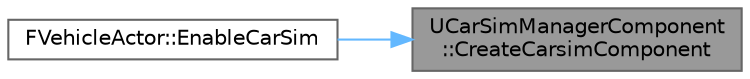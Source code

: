 digraph "UCarSimManagerComponent::CreateCarsimComponent"
{
 // INTERACTIVE_SVG=YES
 // LATEX_PDF_SIZE
  bgcolor="transparent";
  edge [fontname=Helvetica,fontsize=10,labelfontname=Helvetica,labelfontsize=10];
  node [fontname=Helvetica,fontsize=10,shape=box,height=0.2,width=0.4];
  rankdir="RL";
  Node1 [id="Node000001",label="UCarSimManagerComponent\l::CreateCarsimComponent",height=0.2,width=0.4,color="gray40", fillcolor="grey60", style="filled", fontcolor="black",tooltip=" "];
  Node1 -> Node2 [id="edge1_Node000001_Node000002",dir="back",color="steelblue1",style="solid",tooltip=" "];
  Node2 [id="Node000002",label="FVehicleActor::EnableCarSim",height=0.2,width=0.4,color="grey40", fillcolor="white", style="filled",URL="$d7/d01/classFVehicleActor.html#a94ab81a8f681b3d030d2a4b50d24da52",tooltip=" "];
}
